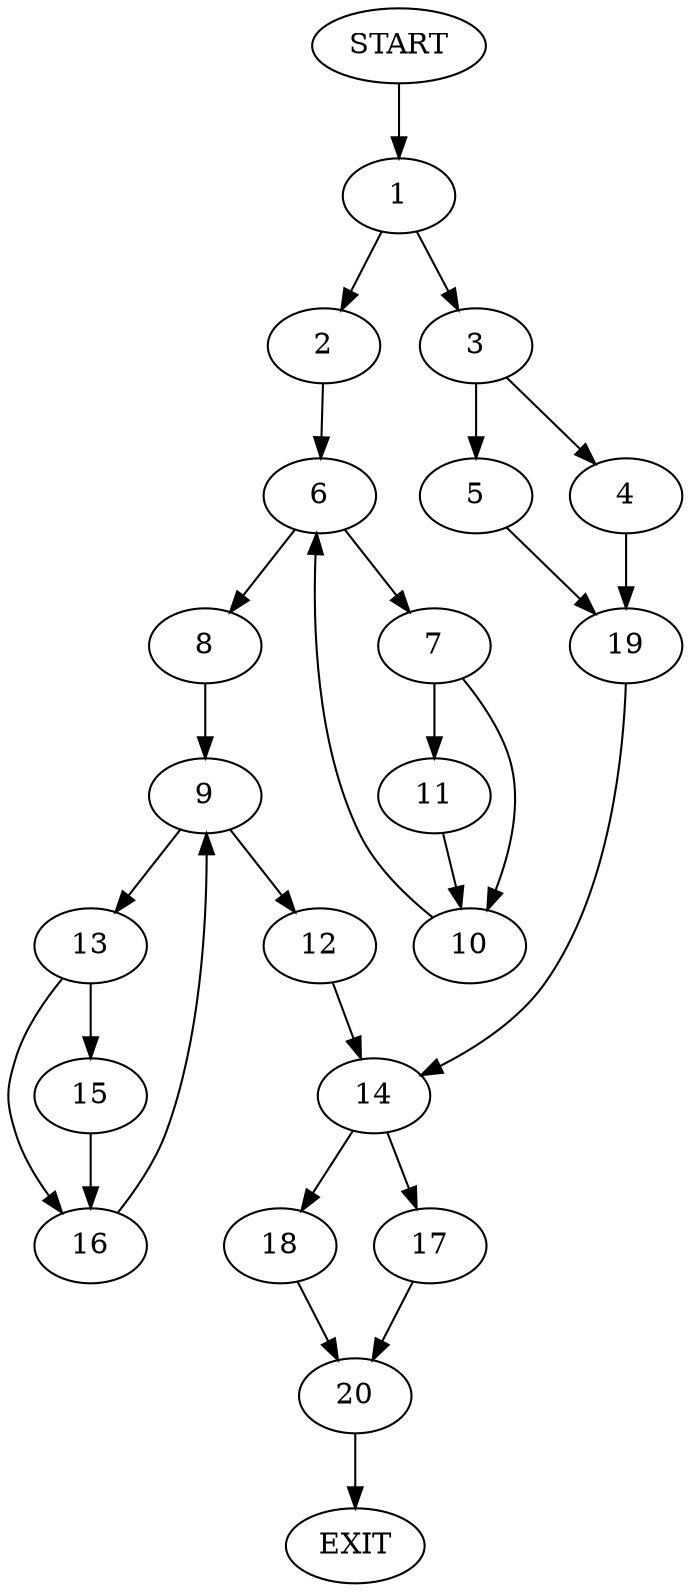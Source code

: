 digraph {
0 [label="START"]
21 [label="EXIT"]
0 -> 1
1 -> 2
1 -> 3
3 -> 4
3 -> 5
2 -> 6
6 -> 7
6 -> 8
8 -> 9
7 -> 10
7 -> 11
10 -> 6
11 -> 10
9 -> 12
9 -> 13
12 -> 14
13 -> 15
13 -> 16
16 -> 9
15 -> 16
14 -> 17
14 -> 18
4 -> 19
5 -> 19
19 -> 14
17 -> 20
18 -> 20
20 -> 21
}
